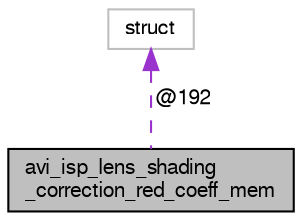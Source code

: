 digraph "avi_isp_lens_shading_correction_red_coeff_mem"
{
  edge [fontname="FreeSans",fontsize="10",labelfontname="FreeSans",labelfontsize="10"];
  node [fontname="FreeSans",fontsize="10",shape=record];
  Node1 [label="avi_isp_lens_shading\l_correction_red_coeff_mem",height=0.2,width=0.4,color="black", fillcolor="grey75", style="filled", fontcolor="black"];
  Node2 -> Node1 [dir="back",color="darkorchid3",fontsize="10",style="dashed",label=" @192" ,fontname="FreeSans"];
  Node2 [label="struct",height=0.2,width=0.4,color="grey75", fillcolor="white", style="filled"];
}
